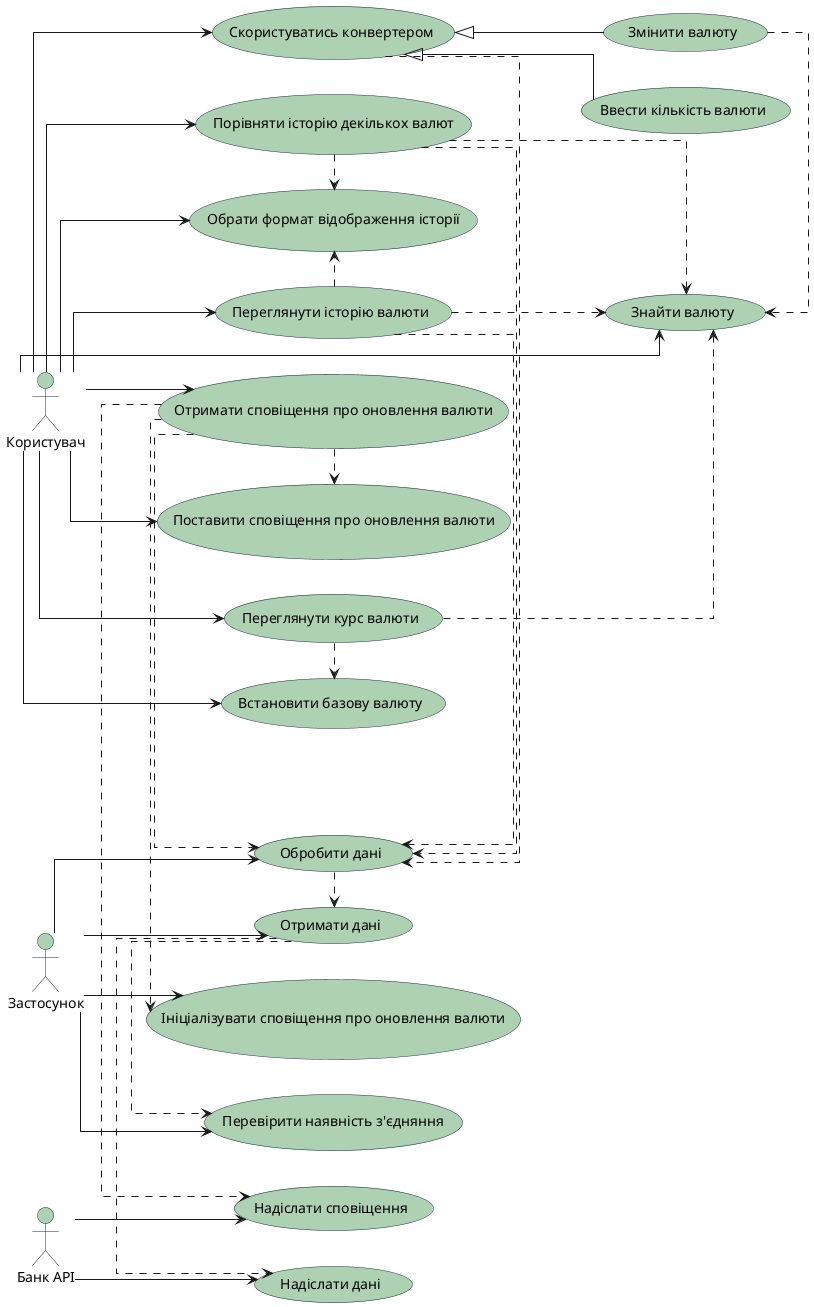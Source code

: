 @startuml
left to right direction
skinparam packageStyle rectangle
skinparam usecaseBorderColor #1D2A3B
skinparam usecaseBackgroundColor #ADD1B2
skinparam actorBorderColor #1D2A3B
skinparam actorBackgroundColor #ADD1B2
skinparam linetype ortho

actor Користувач as User
actor "Банк API" as BankAPI
actor Застосунок as App

(Знайти валюту) as FindCurr
(Встановити базову валюту) as SetBaseCurr
(Переглянути курс валюти) as ViewCurrRate
(Скористуватись конвертером) as UseConverter
(Змінити валюту) as ChangeCurr
(Ввести кількість валюти) as EnterAmount
(Переглянути історію валюти) as ViewHistory
(Порівняти історію декількох валют) as CompareHistory
(Обрати формат відображення історії) as SelectHistoryFormat
(Поставити сповіщення про оновлення валюти) as SetAlert
(Отримати сповіщення про оновлення валюти) as GetAlert
(Надіслати дані) as SendData
(Надіслати сповіщення) as SendNotif
(Отримати дані) as GetData
(Перевірити наявність з'єдняння) as CheckConnection
(Обробити дані) as ProcData
(Ініціалізувати сповіщення про оновлення валюти) as InitAlert

User --> FindCurr
User --> SetBaseCurr
User --> ViewCurrRate
User --> UseConverter
User --> ViewHistory
User --> CompareHistory
User --> SelectHistoryFormat
User --> SetAlert
User --> GetAlert

BankAPI --> SendData
BankAPI --> SendNotif

App --> GetData
App --> CheckConnection
App --> ProcData
App --> InitAlert

UseConverter <|-- ChangeCurr
UseConverter <|-- EnterAmount

ViewCurrRate .> FindCurr
ViewCurrRate .> SetBaseCurr

ChangeCurr .> FindCurr
CompareHistory .> FindCurr
ViewHistory .> FindCurr

UseConverter .> ProcData
CompareHistory .> ProcData
ViewHistory .> ProcData
GetAlert .> ProcData

ViewHistory .> SelectHistoryFormat
CompareHistory .> SelectHistoryFormat

GetAlert .> SendNotif
GetAlert .> SetAlert
GetAlert .> InitAlert

ProcData .> GetData

GetData .> CheckConnection
GetData .> SendData

@enduml